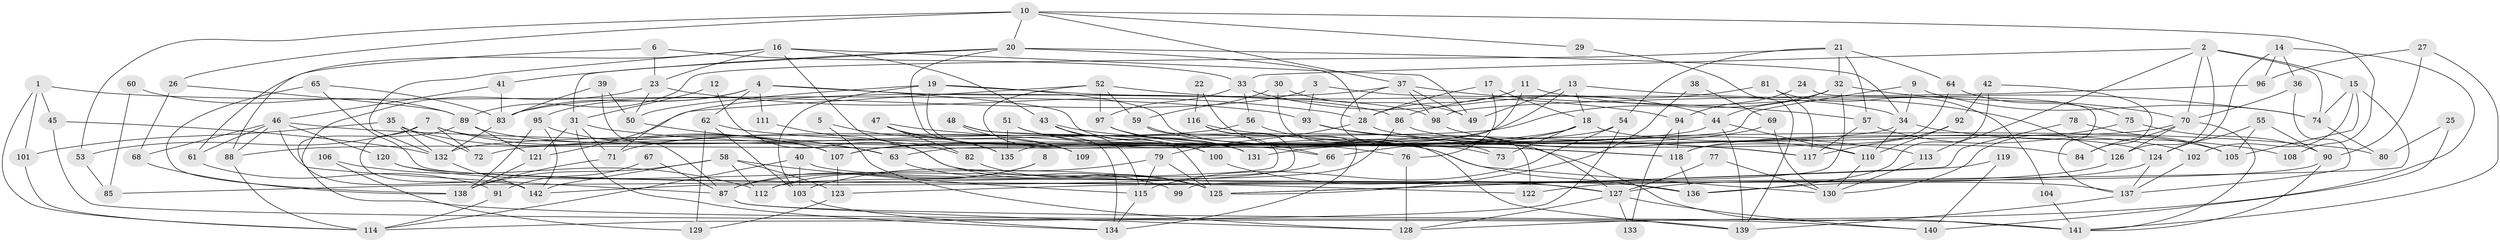 // Generated by graph-tools (version 1.1) at 2025/50/03/09/25 03:50:11]
// undirected, 142 vertices, 284 edges
graph export_dot {
graph [start="1"]
  node [color=gray90,style=filled];
  1;
  2;
  3;
  4;
  5;
  6;
  7;
  8;
  9;
  10;
  11;
  12;
  13;
  14;
  15;
  16;
  17;
  18;
  19;
  20;
  21;
  22;
  23;
  24;
  25;
  26;
  27;
  28;
  29;
  30;
  31;
  32;
  33;
  34;
  35;
  36;
  37;
  38;
  39;
  40;
  41;
  42;
  43;
  44;
  45;
  46;
  47;
  48;
  49;
  50;
  51;
  52;
  53;
  54;
  55;
  56;
  57;
  58;
  59;
  60;
  61;
  62;
  63;
  64;
  65;
  66;
  67;
  68;
  69;
  70;
  71;
  72;
  73;
  74;
  75;
  76;
  77;
  78;
  79;
  80;
  81;
  82;
  83;
  84;
  85;
  86;
  87;
  88;
  89;
  90;
  91;
  92;
  93;
  94;
  95;
  96;
  97;
  98;
  99;
  100;
  101;
  102;
  103;
  104;
  105;
  106;
  107;
  108;
  109;
  110;
  111;
  112;
  113;
  114;
  115;
  116;
  117;
  118;
  119;
  120;
  121;
  122;
  123;
  124;
  125;
  126;
  127;
  128;
  129;
  130;
  131;
  132;
  133;
  134;
  135;
  136;
  137;
  138;
  139;
  140;
  141;
  142;
  1 -- 93;
  1 -- 101;
  1 -- 45;
  1 -- 114;
  2 -- 126;
  2 -- 74;
  2 -- 15;
  2 -- 33;
  2 -- 70;
  2 -- 113;
  3 -- 93;
  3 -- 83;
  3 -- 34;
  4 -- 62;
  4 -- 95;
  4 -- 66;
  4 -- 83;
  4 -- 86;
  4 -- 111;
  5 -- 128;
  5 -- 135;
  6 -- 33;
  6 -- 23;
  6 -- 88;
  7 -- 142;
  7 -- 72;
  7 -- 53;
  7 -- 63;
  7 -- 107;
  8 -- 112;
  8 -- 87;
  9 -- 34;
  9 -- 74;
  9 -- 63;
  10 -- 20;
  10 -- 37;
  10 -- 26;
  10 -- 29;
  10 -- 53;
  10 -- 108;
  11 -- 28;
  11 -- 126;
  11 -- 135;
  12 -- 31;
  12 -- 137;
  13 -- 49;
  13 -- 107;
  13 -- 18;
  13 -- 74;
  14 -- 36;
  14 -- 124;
  14 -- 96;
  14 -- 128;
  15 -- 123;
  15 -- 74;
  15 -- 102;
  15 -- 105;
  16 -- 43;
  16 -- 132;
  16 -- 23;
  16 -- 49;
  16 -- 61;
  16 -- 82;
  17 -- 18;
  17 -- 28;
  17 -- 76;
  18 -- 66;
  18 -- 73;
  18 -- 107;
  18 -- 124;
  19 -- 50;
  19 -- 109;
  19 -- 73;
  19 -- 98;
  19 -- 103;
  20 -- 34;
  20 -- 31;
  20 -- 28;
  20 -- 41;
  20 -- 109;
  21 -- 57;
  21 -- 54;
  21 -- 32;
  21 -- 64;
  21 -- 89;
  22 -- 116;
  22 -- 139;
  23 -- 142;
  23 -- 28;
  23 -- 50;
  24 -- 94;
  24 -- 137;
  25 -- 80;
  25 -- 140;
  26 -- 89;
  26 -- 68;
  27 -- 96;
  27 -- 141;
  27 -- 90;
  28 -- 79;
  28 -- 84;
  29 -- 139;
  30 -- 49;
  30 -- 59;
  30 -- 122;
  31 -- 71;
  31 -- 121;
  31 -- 80;
  31 -- 134;
  32 -- 70;
  32 -- 44;
  32 -- 99;
  32 -- 132;
  33 -- 44;
  33 -- 56;
  33 -- 97;
  34 -- 107;
  34 -- 108;
  34 -- 110;
  35 -- 132;
  35 -- 107;
  35 -- 72;
  35 -- 101;
  36 -- 137;
  36 -- 70;
  37 -- 127;
  37 -- 98;
  37 -- 49;
  37 -- 57;
  37 -- 121;
  38 -- 69;
  38 -- 125;
  39 -- 50;
  39 -- 83;
  39 -- 87;
  40 -- 103;
  40 -- 114;
  40 -- 136;
  41 -- 46;
  41 -- 83;
  42 -- 84;
  42 -- 136;
  42 -- 92;
  43 -- 115;
  43 -- 130;
  43 -- 100;
  44 -- 110;
  44 -- 72;
  44 -- 139;
  45 -- 132;
  45 -- 139;
  46 -- 87;
  46 -- 88;
  46 -- 61;
  46 -- 68;
  46 -- 117;
  46 -- 120;
  47 -- 135;
  47 -- 109;
  47 -- 82;
  47 -- 118;
  48 -- 134;
  48 -- 125;
  48 -- 109;
  50 -- 63;
  51 -- 131;
  51 -- 76;
  51 -- 135;
  52 -- 71;
  52 -- 97;
  52 -- 59;
  52 -- 94;
  52 -- 100;
  53 -- 85;
  54 -- 114;
  54 -- 115;
  54 -- 88;
  55 -- 90;
  55 -- 124;
  55 -- 105;
  56 -- 73;
  56 -- 71;
  57 -- 105;
  57 -- 117;
  58 -- 142;
  58 -- 138;
  58 -- 112;
  58 -- 115;
  58 -- 123;
  59 -- 66;
  59 -- 85;
  60 -- 85;
  60 -- 89;
  61 -- 91;
  62 -- 118;
  62 -- 103;
  62 -- 129;
  63 -- 99;
  64 -- 118;
  64 -- 75;
  65 -- 83;
  65 -- 138;
  65 -- 127;
  66 -- 87;
  67 -- 91;
  67 -- 87;
  68 -- 138;
  69 -- 131;
  69 -- 130;
  70 -- 141;
  70 -- 84;
  70 -- 118;
  70 -- 126;
  71 -- 138;
  74 -- 80;
  75 -- 90;
  75 -- 130;
  76 -- 128;
  77 -- 127;
  77 -- 130;
  78 -- 125;
  78 -- 105;
  79 -- 115;
  79 -- 103;
  79 -- 125;
  81 -- 86;
  81 -- 117;
  81 -- 104;
  82 -- 125;
  83 -- 132;
  86 -- 102;
  86 -- 112;
  87 -- 128;
  87 -- 141;
  88 -- 114;
  89 -- 121;
  89 -- 131;
  89 -- 140;
  90 -- 122;
  90 -- 141;
  91 -- 114;
  92 -- 117;
  92 -- 110;
  93 -- 141;
  93 -- 113;
  94 -- 118;
  94 -- 133;
  95 -- 107;
  95 -- 142;
  95 -- 138;
  96 -- 98;
  97 -- 136;
  97 -- 131;
  98 -- 110;
  100 -- 127;
  101 -- 114;
  102 -- 137;
  103 -- 134;
  104 -- 141;
  106 -- 112;
  106 -- 129;
  107 -- 123;
  110 -- 130;
  111 -- 125;
  113 -- 130;
  115 -- 134;
  116 -- 117;
  116 -- 134;
  116 -- 142;
  118 -- 136;
  119 -- 140;
  119 -- 125;
  120 -- 125;
  120 -- 122;
  121 -- 138;
  123 -- 129;
  124 -- 136;
  124 -- 137;
  126 -- 127;
  127 -- 128;
  127 -- 133;
  127 -- 140;
  132 -- 142;
  137 -- 139;
}
